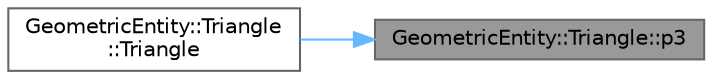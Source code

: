 digraph "GeometricEntity::Triangle::p3"
{
 // LATEX_PDF_SIZE
  bgcolor="transparent";
  edge [fontname=Helvetica,fontsize=10,labelfontname=Helvetica,labelfontsize=10];
  node [fontname=Helvetica,fontsize=10,shape=box,height=0.2,width=0.4];
  rankdir="RL";
  Node1 [id="Node000001",label="GeometricEntity::Triangle::p3",height=0.2,width=0.4,color="gray40", fillcolor="grey60", style="filled", fontcolor="black",tooltip=" "];
  Node1 -> Node2 [id="edge1_Node000001_Node000002",dir="back",color="steelblue1",style="solid",tooltip=" "];
  Node2 [id="Node000002",label="GeometricEntity::Triangle\l::Triangle",height=0.2,width=0.4,color="grey40", fillcolor="white", style="filled",URL="$class_geometric_entity_1_1_triangle.html#af325dc71704c90222cb41c5be50acfc2",tooltip=" "];
}
